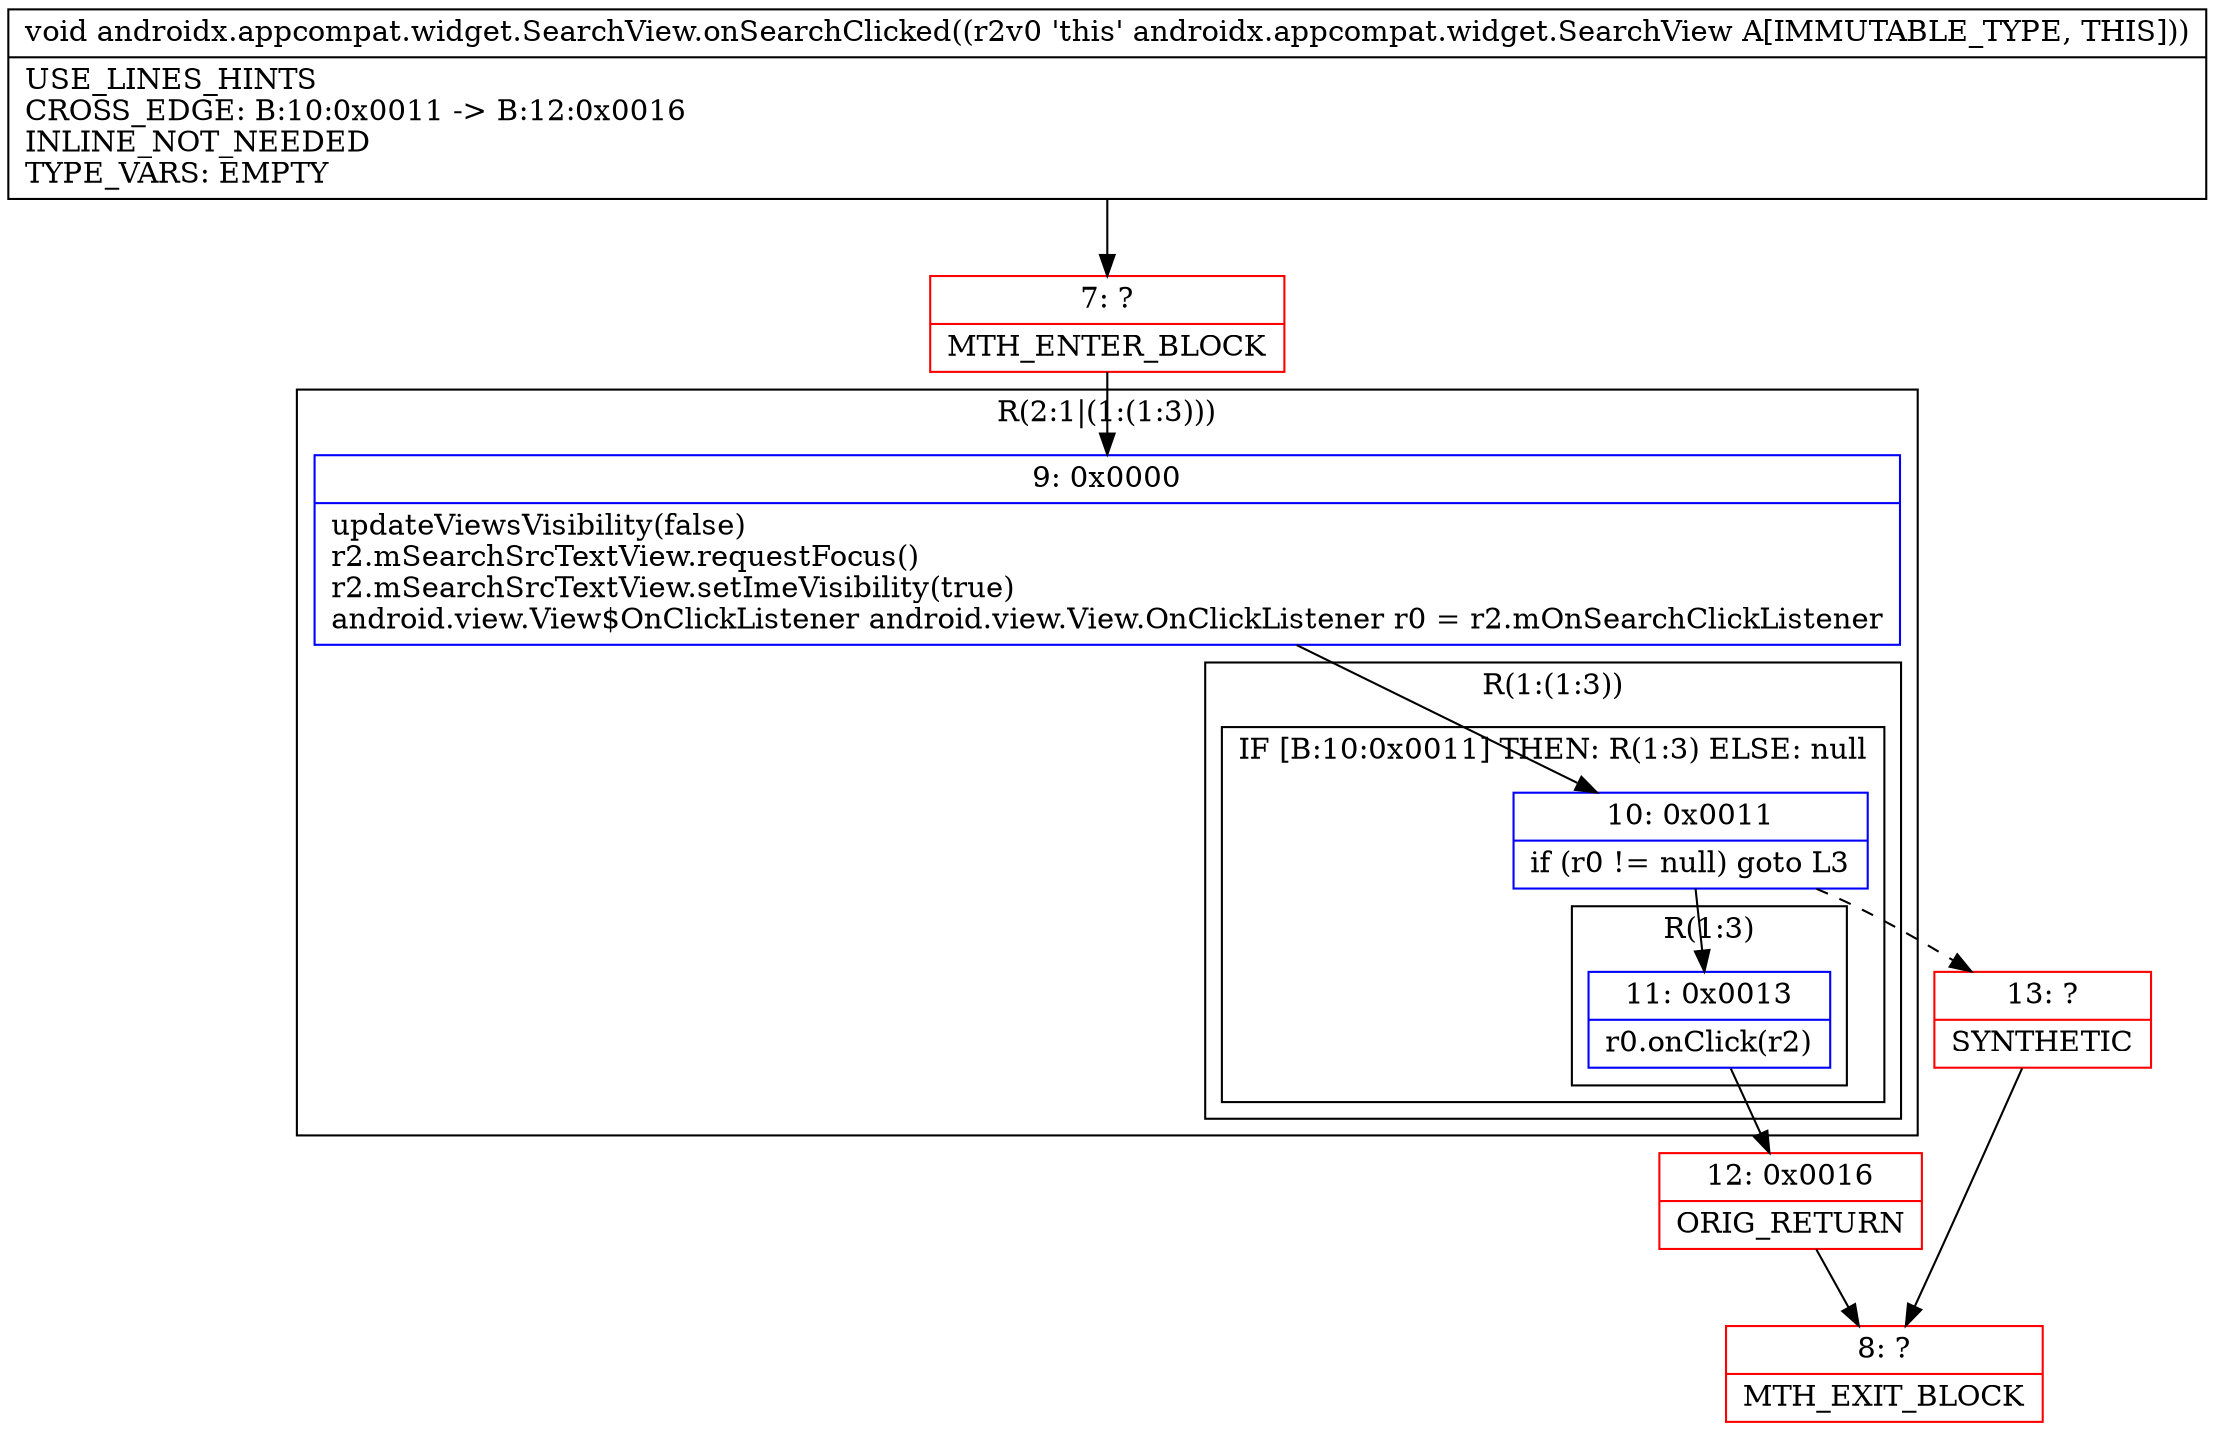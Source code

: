 digraph "CFG forandroidx.appcompat.widget.SearchView.onSearchClicked()V" {
subgraph cluster_Region_1703933765 {
label = "R(2:1|(1:(1:3)))";
node [shape=record,color=blue];
Node_9 [shape=record,label="{9\:\ 0x0000|updateViewsVisibility(false)\lr2.mSearchSrcTextView.requestFocus()\lr2.mSearchSrcTextView.setImeVisibility(true)\landroid.view.View$OnClickListener android.view.View.OnClickListener r0 = r2.mOnSearchClickListener\l}"];
subgraph cluster_Region_442425432 {
label = "R(1:(1:3))";
node [shape=record,color=blue];
subgraph cluster_IfRegion_1001559030 {
label = "IF [B:10:0x0011] THEN: R(1:3) ELSE: null";
node [shape=record,color=blue];
Node_10 [shape=record,label="{10\:\ 0x0011|if (r0 != null) goto L3\l}"];
subgraph cluster_Region_122462827 {
label = "R(1:3)";
node [shape=record,color=blue];
Node_11 [shape=record,label="{11\:\ 0x0013|r0.onClick(r2)\l}"];
}
}
}
}
Node_7 [shape=record,color=red,label="{7\:\ ?|MTH_ENTER_BLOCK\l}"];
Node_12 [shape=record,color=red,label="{12\:\ 0x0016|ORIG_RETURN\l}"];
Node_8 [shape=record,color=red,label="{8\:\ ?|MTH_EXIT_BLOCK\l}"];
Node_13 [shape=record,color=red,label="{13\:\ ?|SYNTHETIC\l}"];
MethodNode[shape=record,label="{void androidx.appcompat.widget.SearchView.onSearchClicked((r2v0 'this' androidx.appcompat.widget.SearchView A[IMMUTABLE_TYPE, THIS]))  | USE_LINES_HINTS\lCROSS_EDGE: B:10:0x0011 \-\> B:12:0x0016\lINLINE_NOT_NEEDED\lTYPE_VARS: EMPTY\l}"];
MethodNode -> Node_7;Node_9 -> Node_10;
Node_10 -> Node_11;
Node_10 -> Node_13[style=dashed];
Node_11 -> Node_12;
Node_7 -> Node_9;
Node_12 -> Node_8;
Node_13 -> Node_8;
}

